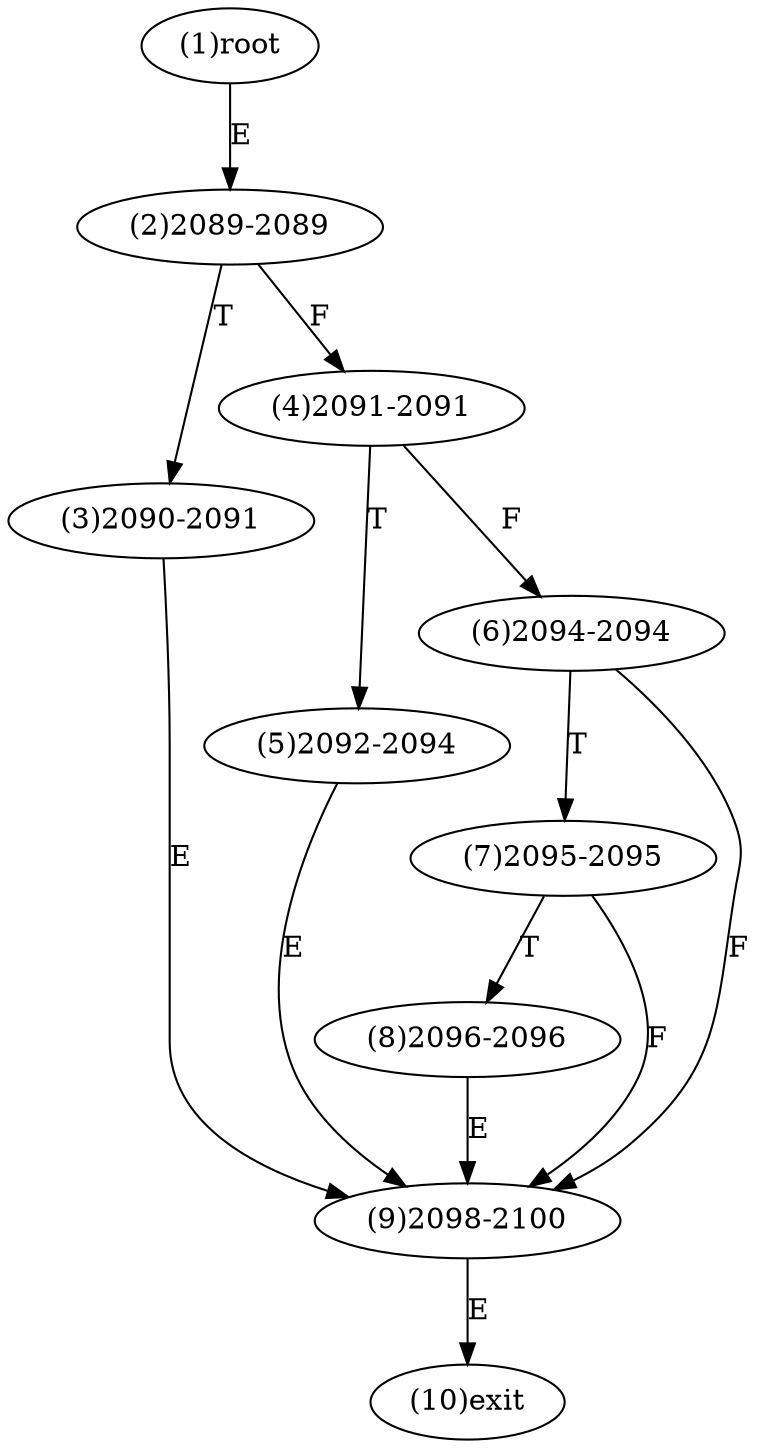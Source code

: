 digraph "" { 
1[ label="(1)root"];
2[ label="(2)2089-2089"];
3[ label="(3)2090-2091"];
4[ label="(4)2091-2091"];
5[ label="(5)2092-2094"];
6[ label="(6)2094-2094"];
7[ label="(7)2095-2095"];
8[ label="(8)2096-2096"];
9[ label="(9)2098-2100"];
10[ label="(10)exit"];
1->2[ label="E"];
2->4[ label="F"];
2->3[ label="T"];
3->9[ label="E"];
4->6[ label="F"];
4->5[ label="T"];
5->9[ label="E"];
6->9[ label="F"];
6->7[ label="T"];
7->9[ label="F"];
7->8[ label="T"];
8->9[ label="E"];
9->10[ label="E"];
}